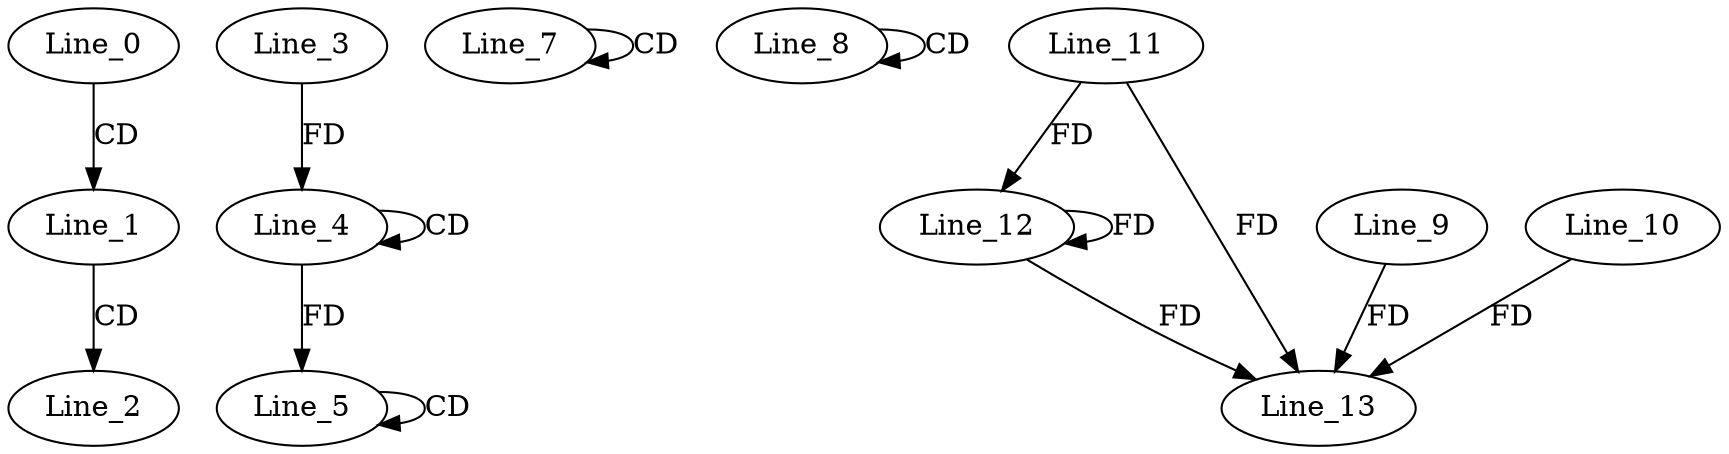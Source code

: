 digraph G {
  Line_0;
  Line_1;
  Line_2;
  Line_4;
  Line_4;
  Line_3;
  Line_5;
  Line_5;
  Line_7;
  Line_7;
  Line_8;
  Line_8;
  Line_11;
  Line_12;
  Line_9;
  Line_13;
  Line_10;
  Line_0 -> Line_1 [ label="CD" ];
  Line_1 -> Line_2 [ label="CD" ];
  Line_4 -> Line_4 [ label="CD" ];
  Line_3 -> Line_4 [ label="FD" ];
  Line_5 -> Line_5 [ label="CD" ];
  Line_4 -> Line_5 [ label="FD" ];
  Line_7 -> Line_7 [ label="CD" ];
  Line_8 -> Line_8 [ label="CD" ];
  Line_11 -> Line_12 [ label="FD" ];
  Line_12 -> Line_12 [ label="FD" ];
  Line_9 -> Line_13 [ label="FD" ];
  Line_10 -> Line_13 [ label="FD" ];
  Line_11 -> Line_13 [ label="FD" ];
  Line_12 -> Line_13 [ label="FD" ];
}
